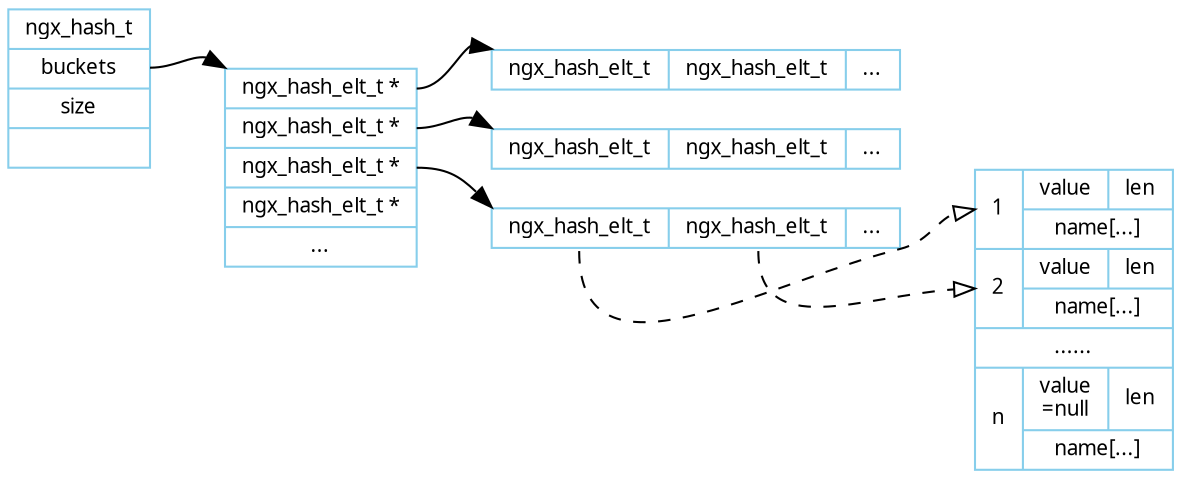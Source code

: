 digraph ngx_hash {
   rankdir=LR;
   node [shape=record, color=skyblue, fontname="Verdana", fontsize=10];
   edge [fontname="Verdana", fontsize=8];
   ngx_hash_t [label="ngx_hash_t|<buckets>buckets|<size>size|"];

   buckets_normal [label="<n1>ngx_hash_elt_t *|<n2>ngx_hash_elt_t *|<n3>ngx_hash_elt_t *|<n4>ngx_hash_elt_t *|..."];
   ngx_hash_t:buckets -> buckets_normal:nw;

   elts_simple1 [label="{ngx_hash_elt_t|ngx_hash_elt_t|...}", height=0.1];
   buckets_normal:n1 -> elts_simple1:nw;

   elts_simple2 [label="{<e1>ngx_hash_elt_t|<e2>ngx_hash_elt_t|...}", height=0.1];
   buckets_normal:n2 -> elts_simple2:nw;

   elts_simple3 [label="{<e1>ngx_hash_elt_t|<e2>ngx_hash_elt_t|...}", height=0.1];
   buckets_normal:n3 -> elts_simple3:nw;

   elts_complex [label="{<e1>1|{{value|len}|name[...]}}|{<e2>2|{{value|len}|name[...]}}|......|{n|{{value\n=null|len}|name[...]}}"];
   //buckets_normal:n3 -> elts_complex:nw;
   elts_simple3:e1:s -> elts_complex:e1 [style=dashed, arrowhead=onormal];
   elts_simple3:e2:s -> elts_complex:e2 [style=dashed, arrowhead=onormal];
}